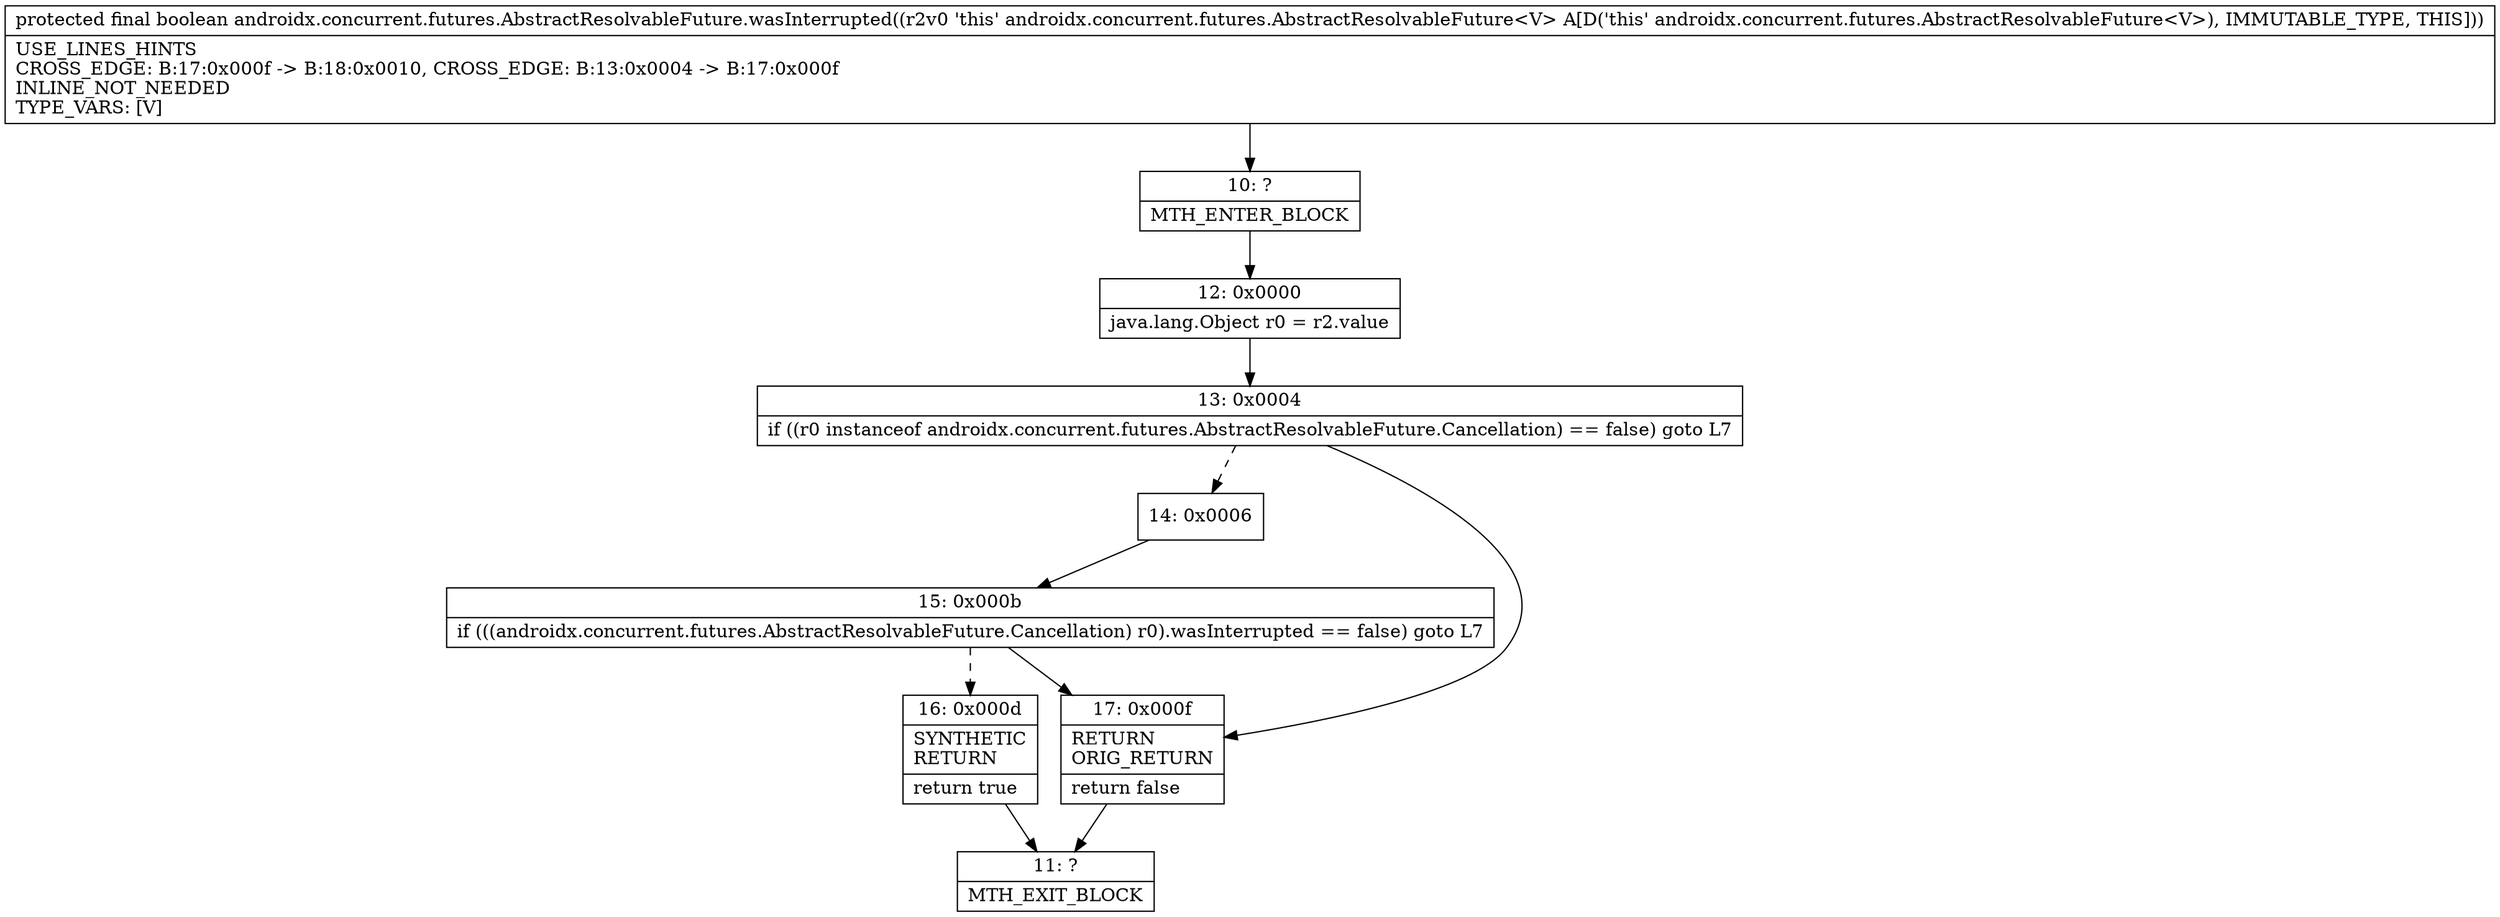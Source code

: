 digraph "CFG forandroidx.concurrent.futures.AbstractResolvableFuture.wasInterrupted()Z" {
Node_10 [shape=record,label="{10\:\ ?|MTH_ENTER_BLOCK\l}"];
Node_12 [shape=record,label="{12\:\ 0x0000|java.lang.Object r0 = r2.value\l}"];
Node_13 [shape=record,label="{13\:\ 0x0004|if ((r0 instanceof androidx.concurrent.futures.AbstractResolvableFuture.Cancellation) == false) goto L7\l}"];
Node_14 [shape=record,label="{14\:\ 0x0006}"];
Node_15 [shape=record,label="{15\:\ 0x000b|if (((androidx.concurrent.futures.AbstractResolvableFuture.Cancellation) r0).wasInterrupted == false) goto L7\l}"];
Node_16 [shape=record,label="{16\:\ 0x000d|SYNTHETIC\lRETURN\l|return true\l}"];
Node_11 [shape=record,label="{11\:\ ?|MTH_EXIT_BLOCK\l}"];
Node_17 [shape=record,label="{17\:\ 0x000f|RETURN\lORIG_RETURN\l|return false\l}"];
MethodNode[shape=record,label="{protected final boolean androidx.concurrent.futures.AbstractResolvableFuture.wasInterrupted((r2v0 'this' androidx.concurrent.futures.AbstractResolvableFuture\<V\> A[D('this' androidx.concurrent.futures.AbstractResolvableFuture\<V\>), IMMUTABLE_TYPE, THIS]))  | USE_LINES_HINTS\lCROSS_EDGE: B:17:0x000f \-\> B:18:0x0010, CROSS_EDGE: B:13:0x0004 \-\> B:17:0x000f\lINLINE_NOT_NEEDED\lTYPE_VARS: [V]\l}"];
MethodNode -> Node_10;Node_10 -> Node_12;
Node_12 -> Node_13;
Node_13 -> Node_14[style=dashed];
Node_13 -> Node_17;
Node_14 -> Node_15;
Node_15 -> Node_16[style=dashed];
Node_15 -> Node_17;
Node_16 -> Node_11;
Node_17 -> Node_11;
}

